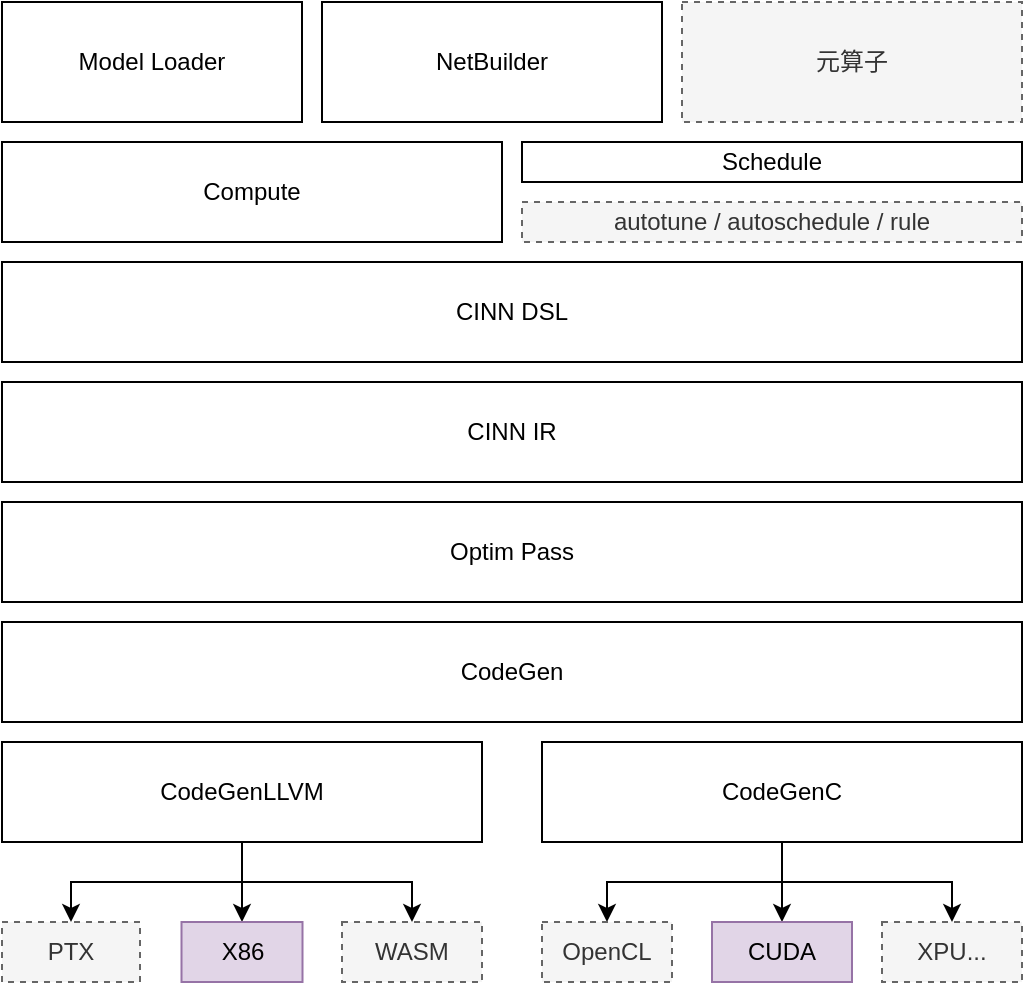 <mxfile version="14.9.3" type="github">
  <diagram id="ng7lbXxeQi9tBq1vQwLF" name="Page-1">
    <mxGraphModel dx="1298" dy="808" grid="1" gridSize="10" guides="1" tooltips="1" connect="1" arrows="1" fold="1" page="1" pageScale="1" pageWidth="827" pageHeight="1169" math="0" shadow="0">
      <root>
        <mxCell id="0" />
        <mxCell id="1" parent="0" />
        <mxCell id="_LhLr6tckOiOOBS0e2qD-1" value="Model Loader" style="rounded=0;whiteSpace=wrap;html=1;" parent="1" vertex="1">
          <mxGeometry x="80" y="120" width="150" height="60" as="geometry" />
        </mxCell>
        <mxCell id="_LhLr6tckOiOOBS0e2qD-2" value="NetBuilder" style="rounded=0;whiteSpace=wrap;html=1;" parent="1" vertex="1">
          <mxGeometry x="240" y="120" width="170" height="60" as="geometry" />
        </mxCell>
        <mxCell id="_LhLr6tckOiOOBS0e2qD-4" value="元算子" style="rounded=0;whiteSpace=wrap;html=1;dashed=1;fillColor=#f5f5f5;strokeColor=#666666;fontColor=#333333;" parent="1" vertex="1">
          <mxGeometry x="420" y="120" width="170" height="60" as="geometry" />
        </mxCell>
        <mxCell id="_LhLr6tckOiOOBS0e2qD-5" value="Compute" style="rounded=0;whiteSpace=wrap;html=1;" parent="1" vertex="1">
          <mxGeometry x="80" y="190" width="250" height="50" as="geometry" />
        </mxCell>
        <mxCell id="_LhLr6tckOiOOBS0e2qD-6" value="Schedule" style="rounded=0;whiteSpace=wrap;html=1;" parent="1" vertex="1">
          <mxGeometry x="340" y="190" width="250" height="20" as="geometry" />
        </mxCell>
        <mxCell id="_LhLr6tckOiOOBS0e2qD-8" value="CINN DSL" style="rounded=0;whiteSpace=wrap;html=1;" parent="1" vertex="1">
          <mxGeometry x="80" y="250" width="510" height="50" as="geometry" />
        </mxCell>
        <mxCell id="_LhLr6tckOiOOBS0e2qD-9" value="CINN IR" style="rounded=0;whiteSpace=wrap;html=1;" parent="1" vertex="1">
          <mxGeometry x="80" y="310" width="510" height="50" as="geometry" />
        </mxCell>
        <mxCell id="_LhLr6tckOiOOBS0e2qD-10" value="CodeGen" style="rounded=0;whiteSpace=wrap;html=1;" parent="1" vertex="1">
          <mxGeometry x="80" y="430" width="510" height="50" as="geometry" />
        </mxCell>
        <mxCell id="_LhLr6tckOiOOBS0e2qD-11" value="Optim Pass" style="rounded=0;whiteSpace=wrap;html=1;" parent="1" vertex="1">
          <mxGeometry x="80" y="370" width="510" height="50" as="geometry" />
        </mxCell>
        <mxCell id="_LhLr6tckOiOOBS0e2qD-20" style="edgeStyle=orthogonalEdgeStyle;rounded=0;orthogonalLoop=1;jettySize=auto;html=1;exitX=0.5;exitY=1;exitDx=0;exitDy=0;entryX=0.5;entryY=0;entryDx=0;entryDy=0;" parent="1" source="_LhLr6tckOiOOBS0e2qD-12" target="_LhLr6tckOiOOBS0e2qD-15" edge="1">
          <mxGeometry relative="1" as="geometry" />
        </mxCell>
        <mxCell id="_LhLr6tckOiOOBS0e2qD-21" style="edgeStyle=orthogonalEdgeStyle;rounded=0;orthogonalLoop=1;jettySize=auto;html=1;exitX=0.5;exitY=1;exitDx=0;exitDy=0;" parent="1" source="_LhLr6tckOiOOBS0e2qD-12" target="_LhLr6tckOiOOBS0e2qD-16" edge="1">
          <mxGeometry relative="1" as="geometry" />
        </mxCell>
        <mxCell id="_LhLr6tckOiOOBS0e2qD-22" style="edgeStyle=orthogonalEdgeStyle;rounded=0;orthogonalLoop=1;jettySize=auto;html=1;exitX=0.5;exitY=1;exitDx=0;exitDy=0;entryX=0.5;entryY=0;entryDx=0;entryDy=0;" parent="1" source="_LhLr6tckOiOOBS0e2qD-12" target="_LhLr6tckOiOOBS0e2qD-17" edge="1">
          <mxGeometry relative="1" as="geometry" />
        </mxCell>
        <mxCell id="_LhLr6tckOiOOBS0e2qD-12" value="CodeGenLLVM" style="rounded=0;whiteSpace=wrap;html=1;" parent="1" vertex="1">
          <mxGeometry x="80" y="490" width="240" height="50" as="geometry" />
        </mxCell>
        <mxCell id="_LhLr6tckOiOOBS0e2qD-23" style="edgeStyle=orthogonalEdgeStyle;rounded=0;orthogonalLoop=1;jettySize=auto;html=1;exitX=0.5;exitY=1;exitDx=0;exitDy=0;entryX=0.5;entryY=0;entryDx=0;entryDy=0;" parent="1" source="_LhLr6tckOiOOBS0e2qD-13" target="_LhLr6tckOiOOBS0e2qD-14" edge="1">
          <mxGeometry relative="1" as="geometry" />
        </mxCell>
        <mxCell id="_LhLr6tckOiOOBS0e2qD-24" style="edgeStyle=orthogonalEdgeStyle;rounded=0;orthogonalLoop=1;jettySize=auto;html=1;exitX=0.5;exitY=1;exitDx=0;exitDy=0;entryX=0.5;entryY=0;entryDx=0;entryDy=0;" parent="1" source="_LhLr6tckOiOOBS0e2qD-13" target="_LhLr6tckOiOOBS0e2qD-18" edge="1">
          <mxGeometry relative="1" as="geometry" />
        </mxCell>
        <mxCell id="_LhLr6tckOiOOBS0e2qD-25" style="edgeStyle=orthogonalEdgeStyle;rounded=0;orthogonalLoop=1;jettySize=auto;html=1;exitX=0.5;exitY=1;exitDx=0;exitDy=0;entryX=0.5;entryY=0;entryDx=0;entryDy=0;" parent="1" source="_LhLr6tckOiOOBS0e2qD-13" target="_LhLr6tckOiOOBS0e2qD-19" edge="1">
          <mxGeometry relative="1" as="geometry" />
        </mxCell>
        <mxCell id="_LhLr6tckOiOOBS0e2qD-13" value="CodeGenC" style="rounded=0;whiteSpace=wrap;html=1;" parent="1" vertex="1">
          <mxGeometry x="350" y="490" width="240" height="50" as="geometry" />
        </mxCell>
        <mxCell id="_LhLr6tckOiOOBS0e2qD-14" value="CUDA" style="rounded=0;whiteSpace=wrap;html=1;fillColor=#e1d5e7;strokeColor=#9673a6;" parent="1" vertex="1">
          <mxGeometry x="435" y="580" width="70" height="30" as="geometry" />
        </mxCell>
        <mxCell id="_LhLr6tckOiOOBS0e2qD-15" value="X86" style="rounded=0;whiteSpace=wrap;html=1;fillColor=#e1d5e7;strokeColor=#9673a6;" parent="1" vertex="1">
          <mxGeometry x="169.75" y="580" width="60.5" height="30" as="geometry" />
        </mxCell>
        <mxCell id="_LhLr6tckOiOOBS0e2qD-16" value="PTX" style="rounded=0;whiteSpace=wrap;html=1;dashed=1;fillColor=#f5f5f5;strokeColor=#666666;fontColor=#333333;" parent="1" vertex="1">
          <mxGeometry x="80" y="580" width="69" height="30" as="geometry" />
        </mxCell>
        <mxCell id="_LhLr6tckOiOOBS0e2qD-17" value="WASM" style="rounded=0;whiteSpace=wrap;html=1;dashed=1;fillColor=#f5f5f5;strokeColor=#666666;fontColor=#333333;" parent="1" vertex="1">
          <mxGeometry x="250" y="580" width="70" height="30" as="geometry" />
        </mxCell>
        <mxCell id="_LhLr6tckOiOOBS0e2qD-18" value="OpenCL" style="rounded=0;whiteSpace=wrap;html=1;dashed=1;fillColor=#f5f5f5;strokeColor=#666666;fontColor=#333333;" parent="1" vertex="1">
          <mxGeometry x="350" y="580" width="65" height="30" as="geometry" />
        </mxCell>
        <mxCell id="_LhLr6tckOiOOBS0e2qD-19" value="XPU..." style="rounded=0;whiteSpace=wrap;html=1;dashed=1;fillColor=#f5f5f5;strokeColor=#666666;fontColor=#333333;" parent="1" vertex="1">
          <mxGeometry x="520" y="580" width="70" height="30" as="geometry" />
        </mxCell>
        <mxCell id="_LhLr6tckOiOOBS0e2qD-27" value="autotune / autoschedule / rule" style="rounded=0;whiteSpace=wrap;html=1;dashed=1;fillColor=#f5f5f5;strokeColor=#666666;fontColor=#333333;" parent="1" vertex="1">
          <mxGeometry x="340" y="220" width="250" height="20" as="geometry" />
        </mxCell>
      </root>
    </mxGraphModel>
  </diagram>
</mxfile>
